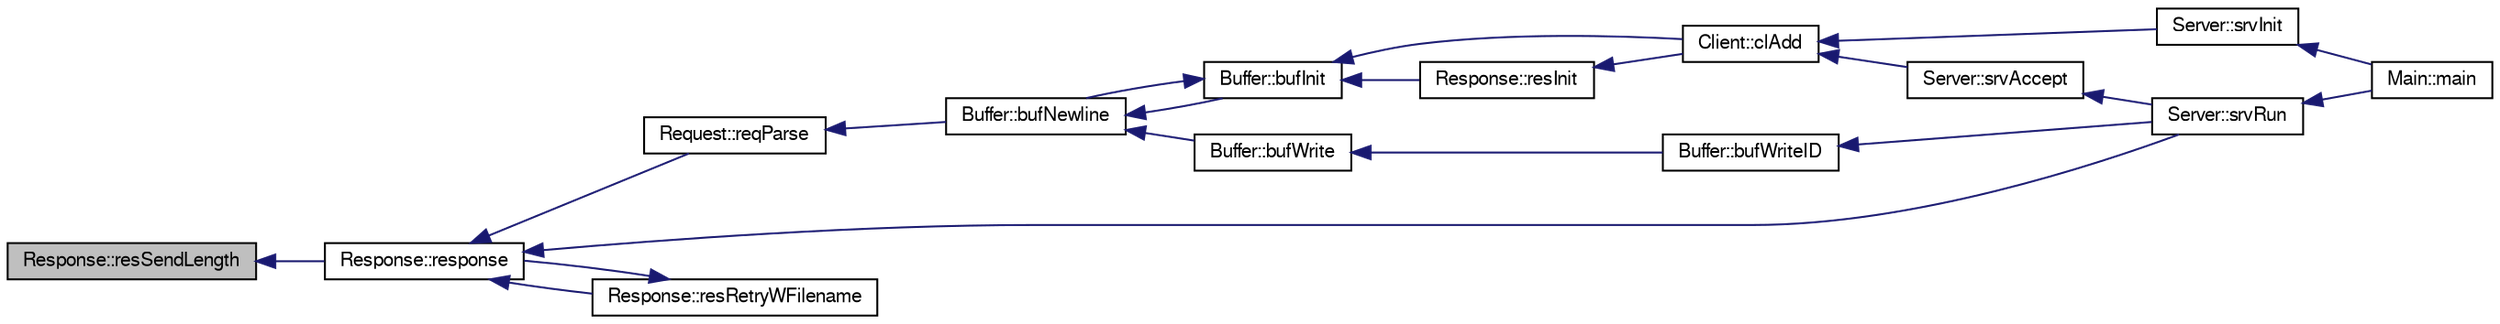 digraph G
{
  bgcolor="transparent";
  edge [fontname="FreeSans",fontsize="10",labelfontname="FreeSans",labelfontsize="10"];
  node [fontname="FreeSans",fontsize="10",shape=record];
  rankdir=LR;
  Node1 [label="Response::resSendLength",height=0.2,width=0.4,color="black", fillcolor="grey75", style="filled" fontcolor="black"];
  Node1 -> Node2 [dir=back,color="midnightblue",fontsize="10",style="solid",fontname="FreeSans"];
  Node2 [label="Response::response",height=0.2,width=0.4,color="black",URL="$structResponse.html#ad33a090b0ff1286e944de6f088307262"];
  Node2 -> Node3 [dir=back,color="midnightblue",fontsize="10",style="solid",fontname="FreeSans"];
  Node3 [label="Request::reqParse",height=0.2,width=0.4,color="black",URL="$structRequest.html#a50558c20615998131eb5d8f5e99cbc88"];
  Node3 -> Node4 [dir=back,color="midnightblue",fontsize="10",style="solid",fontname="FreeSans"];
  Node4 [label="Buffer::bufNewline",height=0.2,width=0.4,color="black",URL="$structBuffer.html#a2aaf7842d21cddac1af65114ba3595c1"];
  Node4 -> Node5 [dir=back,color="midnightblue",fontsize="10",style="solid",fontname="FreeSans"];
  Node5 [label="Buffer::bufInit",height=0.2,width=0.4,color="black",URL="$structBuffer.html#ab8501a3e19d440f8b8745a03a859b4c8"];
  Node5 -> Node4 [dir=back,color="midnightblue",fontsize="10",style="solid",fontname="FreeSans"];
  Node5 -> Node6 [dir=back,color="midnightblue",fontsize="10",style="solid",fontname="FreeSans"];
  Node6 [label="Client::clAdd",height=0.2,width=0.4,color="black",URL="$structClient.html#af531e7825f6f5198d94e5ebc7fe3cb61"];
  Node6 -> Node7 [dir=back,color="midnightblue",fontsize="10",style="solid",fontname="FreeSans"];
  Node7 [label="Server::srvAccept",height=0.2,width=0.4,color="black",URL="$structServer.html#adb92a1c65d51acd1bbae57867fb4ffbc"];
  Node7 -> Node8 [dir=back,color="midnightblue",fontsize="10",style="solid",fontname="FreeSans"];
  Node8 [label="Server::srvRun",height=0.2,width=0.4,color="black",URL="$structServer.html#a3af8b347c989209ca4617ee4f6db3f55"];
  Node8 -> Node9 [dir=back,color="midnightblue",fontsize="10",style="solid",fontname="FreeSans"];
  Node9 [label="Main::main",height=0.2,width=0.4,color="black",URL="$structMain.html#a3c04138a5bfe5d72780bb7e82a18e627"];
  Node6 -> Node10 [dir=back,color="midnightblue",fontsize="10",style="solid",fontname="FreeSans"];
  Node10 [label="Server::srvInit",height=0.2,width=0.4,color="black",URL="$structServer.html#a7cc80a3238933d9e3424786319cde87c"];
  Node10 -> Node9 [dir=back,color="midnightblue",fontsize="10",style="solid",fontname="FreeSans"];
  Node5 -> Node11 [dir=back,color="midnightblue",fontsize="10",style="solid",fontname="FreeSans"];
  Node11 [label="Response::resInit",height=0.2,width=0.4,color="black",URL="$structResponse.html#a3a18cbf5e5ca68c49b91d946ce394c6b"];
  Node11 -> Node6 [dir=back,color="midnightblue",fontsize="10",style="solid",fontname="FreeSans"];
  Node4 -> Node12 [dir=back,color="midnightblue",fontsize="10",style="solid",fontname="FreeSans"];
  Node12 [label="Buffer::bufWrite",height=0.2,width=0.4,color="black",URL="$structBuffer.html#a3e5337ba8db19f59ed7a292a21e88a17"];
  Node12 -> Node13 [dir=back,color="midnightblue",fontsize="10",style="solid",fontname="FreeSans"];
  Node13 [label="Buffer::bufWriteID",height=0.2,width=0.4,color="black",URL="$structBuffer.html#a3ad74f5bd4df54b1f2433e93198f7110"];
  Node13 -> Node8 [dir=back,color="midnightblue",fontsize="10",style="solid",fontname="FreeSans"];
  Node2 -> Node14 [dir=back,color="midnightblue",fontsize="10",style="solid",fontname="FreeSans"];
  Node14 [label="Response::resRetryWFilename",height=0.2,width=0.4,color="black",URL="$structResponse.html#a4d8b5527e494612759feafc54d92e06b"];
  Node14 -> Node2 [dir=back,color="midnightblue",fontsize="10",style="solid",fontname="FreeSans"];
  Node2 -> Node8 [dir=back,color="midnightblue",fontsize="10",style="solid",fontname="FreeSans"];
}
